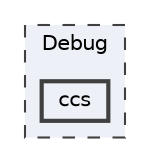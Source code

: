 digraph "Debug/ccs"
{
 // LATEX_PDF_SIZE
  bgcolor="transparent";
  edge [fontname=Helvetica,fontsize=10,labelfontname=Helvetica,labelfontsize=10];
  node [fontname=Helvetica,fontsize=10,shape=box,height=0.2,width=0.4];
  compound=true
  subgraph clusterdir_faa8bedbcbaa373d57b77d9219afda20 {
    graph [ bgcolor="#edf0f7", pencolor="grey25", label="Debug", fontname=Helvetica,fontsize=10 style="filled,dashed", URL="dir_faa8bedbcbaa373d57b77d9219afda20.html",tooltip=""]
  dir_8003df8d189e738def181cffd76b107d [label="ccs", fillcolor="#edf0f7", color="grey25", style="filled,bold", URL="dir_8003df8d189e738def181cffd76b107d.html",tooltip=""];
  }
}
